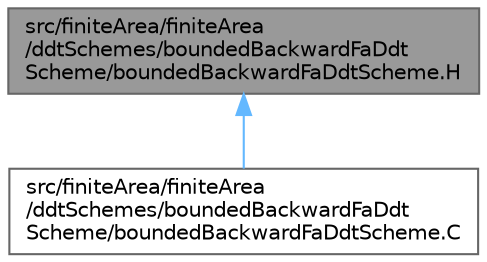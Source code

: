 digraph "src/finiteArea/finiteArea/ddtSchemes/boundedBackwardFaDdtScheme/boundedBackwardFaDdtScheme.H"
{
 // LATEX_PDF_SIZE
  bgcolor="transparent";
  edge [fontname=Helvetica,fontsize=10,labelfontname=Helvetica,labelfontsize=10];
  node [fontname=Helvetica,fontsize=10,shape=box,height=0.2,width=0.4];
  Node1 [id="Node000001",label="src/finiteArea/finiteArea\l/ddtSchemes/boundedBackwardFaDdt\lScheme/boundedBackwardFaDdtScheme.H",height=0.2,width=0.4,color="gray40", fillcolor="grey60", style="filled", fontcolor="black",tooltip=" "];
  Node1 -> Node2 [id="edge1_Node000001_Node000002",dir="back",color="steelblue1",style="solid",tooltip=" "];
  Node2 [id="Node000002",label="src/finiteArea/finiteArea\l/ddtSchemes/boundedBackwardFaDdt\lScheme/boundedBackwardFaDdtScheme.C",height=0.2,width=0.4,color="grey40", fillcolor="white", style="filled",URL="$boundedBackwardFaDdtScheme_8C.html",tooltip=" "];
}
